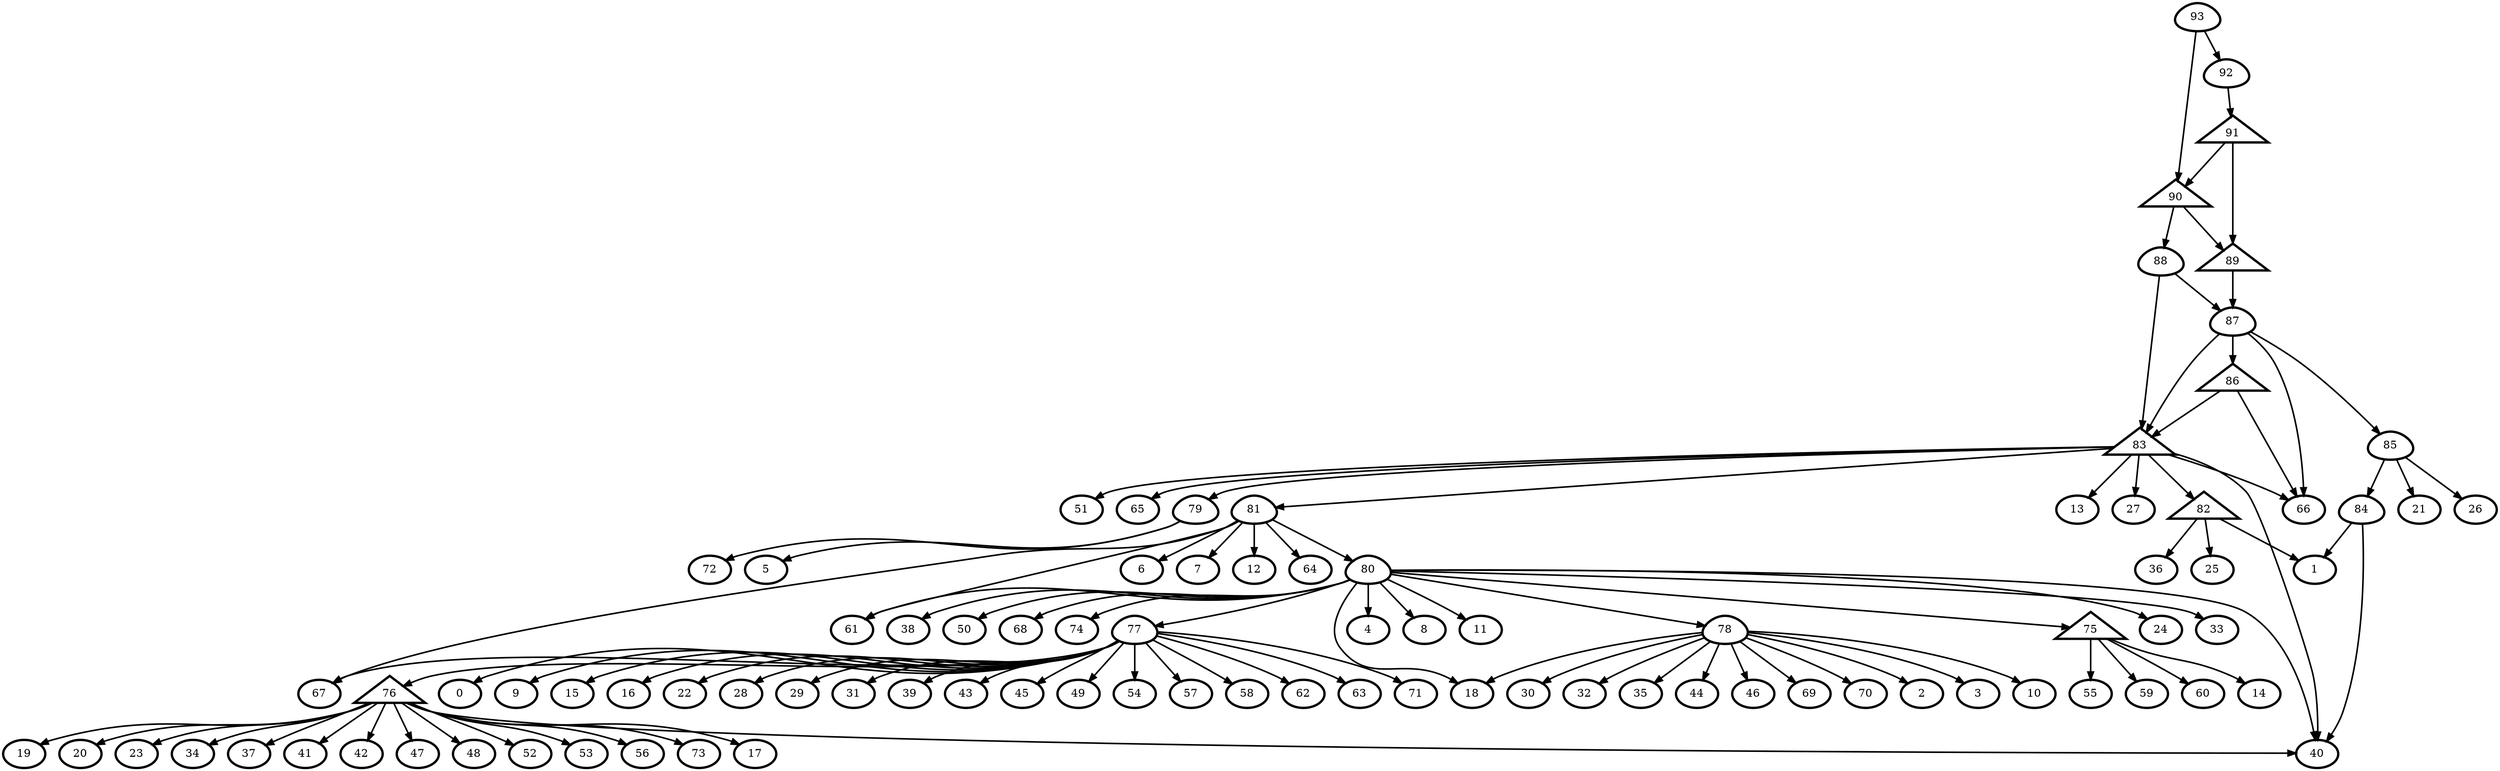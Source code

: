 digraph G {
    0 [penwidth=3,label="0"]
    1 [penwidth=3,label="1"]
    2 [penwidth=3,label="2"]
    3 [penwidth=3,label="3"]
    4 [penwidth=3,label="4"]
    5 [penwidth=3,label="5"]
    6 [penwidth=3,label="6"]
    7 [penwidth=3,label="7"]
    8 [penwidth=3,label="8"]
    9 [penwidth=3,label="9"]
    10 [penwidth=3,label="10"]
    11 [penwidth=3,label="11"]
    12 [penwidth=3,label="12"]
    13 [penwidth=3,label="13"]
    14 [penwidth=3,label="14"]
    15 [penwidth=3,label="15"]
    16 [penwidth=3,label="16"]
    17 [penwidth=3,label="17"]
    18 [penwidth=3,label="18"]
    19 [penwidth=3,label="19"]
    20 [penwidth=3,label="20"]
    21 [penwidth=3,label="21"]
    22 [penwidth=3,label="22"]
    23 [penwidth=3,label="23"]
    24 [penwidth=3,label="24"]
    25 [penwidth=3,label="25"]
    26 [penwidth=3,label="26"]
    27 [penwidth=3,label="27"]
    28 [penwidth=3,label="28"]
    29 [penwidth=3,label="29"]
    30 [penwidth=3,label="30"]
    31 [penwidth=3,label="31"]
    32 [penwidth=3,label="32"]
    33 [penwidth=3,label="33"]
    34 [penwidth=3,label="34"]
    35 [penwidth=3,label="35"]
    36 [penwidth=3,label="36"]
    37 [penwidth=3,label="37"]
    38 [penwidth=3,label="38"]
    39 [penwidth=3,label="39"]
    40 [penwidth=3,label="40"]
    41 [penwidth=3,label="41"]
    42 [penwidth=3,label="42"]
    43 [penwidth=3,label="43"]
    44 [penwidth=3,label="44"]
    45 [penwidth=3,label="45"]
    46 [penwidth=3,label="46"]
    47 [penwidth=3,label="47"]
    48 [penwidth=3,label="48"]
    49 [penwidth=3,label="49"]
    50 [penwidth=3,label="50"]
    51 [penwidth=3,label="51"]
    52 [penwidth=3,label="52"]
    53 [penwidth=3,label="53"]
    54 [penwidth=3,label="54"]
    55 [penwidth=3,label="55"]
    56 [penwidth=3,label="56"]
    57 [penwidth=3,label="57"]
    58 [penwidth=3,label="58"]
    59 [penwidth=3,label="59"]
    60 [penwidth=3,label="60"]
    61 [penwidth=3,label="61"]
    62 [penwidth=3,label="62"]
    63 [penwidth=3,label="63"]
    64 [penwidth=3,label="64"]
    65 [penwidth=3,label="65"]
    66 [penwidth=3,label="66"]
    67 [penwidth=3,label="67"]
    68 [penwidth=3,label="68"]
    69 [penwidth=3,label="69"]
    70 [penwidth=3,label="70"]
    71 [penwidth=3,label="71"]
    72 [penwidth=3,label="72"]
    73 [penwidth=3,label="73"]
    74 [penwidth=3,label="74"]
    75 [penwidth=3,label="77",shape = "egg"]
    76 [penwidth=3,label="78",shape = "egg"]
    77 [penwidth=3,label="79",shape = "egg"]
    78 [penwidth=3,label="80",shape = "egg"]
    79 [penwidth=3,label="81",shape = "egg"]
    80 [penwidth=3,label="84",shape = "egg"]
    81 [penwidth=3,label="85",shape = "egg"]
    82 [penwidth=3,label="87",shape = "egg"]
    83 [penwidth=3,label="88",shape = "egg"]
    84 [penwidth=3,label="92",shape = "egg"]
    85 [penwidth=3,label="75",shape = "triangle"]
    86 [penwidth=3,label="76",shape = "triangle"]
    87 [penwidth=3,label="82",shape = "triangle"]
    88 [penwidth=3,label="83",shape = "triangle"]
    89 [penwidth=3,label="86",shape = "triangle"]
    90 [penwidth=3,label="89",shape = "triangle"]
    91 [penwidth=3,label="90",shape = "triangle"]
    92 [penwidth=3,label="91",shape = "triangle"]
    93 [penwidth=3,label="93",shape = "egg"]

    85 -> 14 [penwidth=2]
    85 -> 55 [penwidth=2]
    85 -> 60 [penwidth=2]
    85 -> 59 [penwidth=2]
    86 -> 37 [penwidth=2]
    86 -> 34 [penwidth=2]
    86 -> 40 [penwidth=2]
    86 -> 47 [penwidth=2]
    86 -> 41 [penwidth=2]
    86 -> 17 [penwidth=2]
    86 -> 23 [penwidth=2]
    86 -> 73 [penwidth=2]
    86 -> 20 [penwidth=2]
    86 -> 52 [penwidth=2]
    86 -> 56 [penwidth=2]
    86 -> 53 [penwidth=2]
    86 -> 42 [penwidth=2]
    86 -> 48 [penwidth=2]
    86 -> 19 [penwidth=2]
    75 -> 49 [penwidth=2]
    75 -> 31 [penwidth=2]
    75 -> 29 [penwidth=2]
    75 -> 28 [penwidth=2]
    75 -> 54 [penwidth=2]
    75 -> 62 [penwidth=2]
    75 -> 67 [penwidth=2]
    75 -> 63 [penwidth=2]
    75 -> 86 [penwidth=2]
    75 -> 58 [penwidth=2]
    75 -> 45 [penwidth=2]
    75 -> 15 [penwidth=2]
    75 -> 39 [penwidth=2]
    75 -> 16 [penwidth=2]
    75 -> 57 [penwidth=2]
    75 -> 0 [penwidth=2]
    75 -> 71 [penwidth=2]
    75 -> 43 [penwidth=2]
    75 -> 22 [penwidth=2]
    75 -> 9 [penwidth=2]
    76 -> 18 [penwidth=2]
    76 -> 32 [penwidth=2]
    76 -> 46 [penwidth=2]
    76 -> 3 [penwidth=2]
    76 -> 10 [penwidth=2]
    76 -> 30 [penwidth=2]
    76 -> 2 [penwidth=2]
    76 -> 70 [penwidth=2]
    76 -> 35 [penwidth=2]
    76 -> 44 [penwidth=2]
    76 -> 69 [penwidth=2]
    77 -> 5 [penwidth=2]
    77 -> 72 [penwidth=2]
    78 -> 85 [penwidth=2]
    78 -> 50 [penwidth=2]
    78 -> 11 [penwidth=2]
    78 -> 4 [penwidth=2]
    78 -> 18 [penwidth=2]
    78 -> 24 [penwidth=2]
    78 -> 74 [penwidth=2]
    78 -> 75 [penwidth=2]
    78 -> 61 [penwidth=2]
    78 -> 76 [penwidth=2]
    78 -> 68 [penwidth=2]
    78 -> 33 [penwidth=2]
    78 -> 38 [penwidth=2]
    78 -> 8 [penwidth=2]
    78 -> 40 [penwidth=2]
    79 -> 67 [penwidth=2]
    79 -> 64 [penwidth=2]
    79 -> 7 [penwidth=2]
    79 -> 78 [penwidth=2]
    79 -> 12 [penwidth=2]
    79 -> 6 [penwidth=2]
    79 -> 61 [penwidth=2]
    87 -> 36 [penwidth=2]
    87 -> 25 [penwidth=2]
    87 -> 1 [penwidth=2]
    88 -> 79 [penwidth=2]
    88 -> 27 [penwidth=2]
    88 -> 66 [penwidth=2]
    88 -> 65 [penwidth=2]
    88 -> 40 [penwidth=2]
    88 -> 87 [penwidth=2]
    88 -> 51 [penwidth=2]
    88 -> 13 [penwidth=2]
    88 -> 77 [penwidth=2]
    80 -> 1 [penwidth=2]
    80 -> 40 [penwidth=2]
    81 -> 26 [penwidth=2]
    81 -> 21 [penwidth=2]
    81 -> 80 [penwidth=2]
    89 -> 66 [penwidth=2]
    89 -> 88 [penwidth=2]
    82 -> 66 [penwidth=2]
    82 -> 89 [penwidth=2]
    82 -> 88 [penwidth=2]
    82 -> 81 [penwidth=2]
    83 -> 88 [penwidth=2]
    83 -> 82 [penwidth=2]
    90 -> 82 [penwidth=2]
    91 -> 83 [penwidth=2]
    91 -> 90 [penwidth=2]
    92 -> 90 [penwidth=2]
    92 -> 91 [penwidth=2]
    84 -> 92 [penwidth=2]
    93 -> 84 [penwidth=2]
    93 -> 91 [penwidth=2]
}
